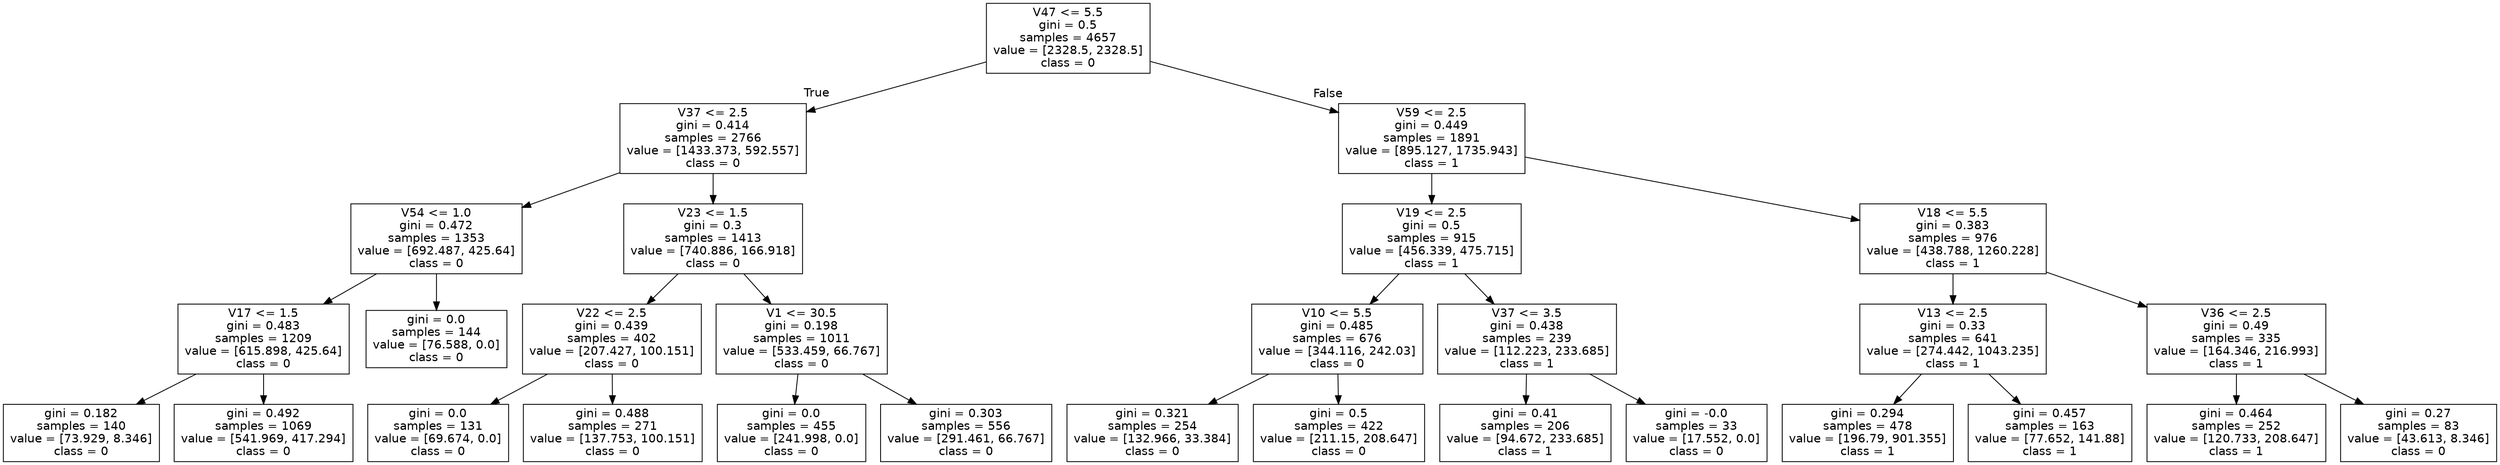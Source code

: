 digraph Tree {
node [shape=box, fontname="helvetica"] ;
edge [fontname="helvetica"] ;
0 [label="V47 <= 5.5\ngini = 0.5\nsamples = 4657\nvalue = [2328.5, 2328.5]\nclass = 0"] ;
1 [label="V37 <= 2.5\ngini = 0.414\nsamples = 2766\nvalue = [1433.373, 592.557]\nclass = 0"] ;
0 -> 1 [labeldistance=2.5, labelangle=45, headlabel="True"] ;
2 [label="V54 <= 1.0\ngini = 0.472\nsamples = 1353\nvalue = [692.487, 425.64]\nclass = 0"] ;
1 -> 2 ;
3 [label="V17 <= 1.5\ngini = 0.483\nsamples = 1209\nvalue = [615.898, 425.64]\nclass = 0"] ;
2 -> 3 ;
4 [label="gini = 0.182\nsamples = 140\nvalue = [73.929, 8.346]\nclass = 0"] ;
3 -> 4 ;
5 [label="gini = 0.492\nsamples = 1069\nvalue = [541.969, 417.294]\nclass = 0"] ;
3 -> 5 ;
6 [label="gini = 0.0\nsamples = 144\nvalue = [76.588, 0.0]\nclass = 0"] ;
2 -> 6 ;
7 [label="V23 <= 1.5\ngini = 0.3\nsamples = 1413\nvalue = [740.886, 166.918]\nclass = 0"] ;
1 -> 7 ;
8 [label="V22 <= 2.5\ngini = 0.439\nsamples = 402\nvalue = [207.427, 100.151]\nclass = 0"] ;
7 -> 8 ;
9 [label="gini = 0.0\nsamples = 131\nvalue = [69.674, 0.0]\nclass = 0"] ;
8 -> 9 ;
10 [label="gini = 0.488\nsamples = 271\nvalue = [137.753, 100.151]\nclass = 0"] ;
8 -> 10 ;
11 [label="V1 <= 30.5\ngini = 0.198\nsamples = 1011\nvalue = [533.459, 66.767]\nclass = 0"] ;
7 -> 11 ;
12 [label="gini = 0.0\nsamples = 455\nvalue = [241.998, 0.0]\nclass = 0"] ;
11 -> 12 ;
13 [label="gini = 0.303\nsamples = 556\nvalue = [291.461, 66.767]\nclass = 0"] ;
11 -> 13 ;
14 [label="V59 <= 2.5\ngini = 0.449\nsamples = 1891\nvalue = [895.127, 1735.943]\nclass = 1"] ;
0 -> 14 [labeldistance=2.5, labelangle=-45, headlabel="False"] ;
15 [label="V19 <= 2.5\ngini = 0.5\nsamples = 915\nvalue = [456.339, 475.715]\nclass = 1"] ;
14 -> 15 ;
16 [label="V10 <= 5.5\ngini = 0.485\nsamples = 676\nvalue = [344.116, 242.03]\nclass = 0"] ;
15 -> 16 ;
17 [label="gini = 0.321\nsamples = 254\nvalue = [132.966, 33.384]\nclass = 0"] ;
16 -> 17 ;
18 [label="gini = 0.5\nsamples = 422\nvalue = [211.15, 208.647]\nclass = 0"] ;
16 -> 18 ;
19 [label="V37 <= 3.5\ngini = 0.438\nsamples = 239\nvalue = [112.223, 233.685]\nclass = 1"] ;
15 -> 19 ;
20 [label="gini = 0.41\nsamples = 206\nvalue = [94.672, 233.685]\nclass = 1"] ;
19 -> 20 ;
21 [label="gini = -0.0\nsamples = 33\nvalue = [17.552, 0.0]\nclass = 0"] ;
19 -> 21 ;
22 [label="V18 <= 5.5\ngini = 0.383\nsamples = 976\nvalue = [438.788, 1260.228]\nclass = 1"] ;
14 -> 22 ;
23 [label="V13 <= 2.5\ngini = 0.33\nsamples = 641\nvalue = [274.442, 1043.235]\nclass = 1"] ;
22 -> 23 ;
24 [label="gini = 0.294\nsamples = 478\nvalue = [196.79, 901.355]\nclass = 1"] ;
23 -> 24 ;
25 [label="gini = 0.457\nsamples = 163\nvalue = [77.652, 141.88]\nclass = 1"] ;
23 -> 25 ;
26 [label="V36 <= 2.5\ngini = 0.49\nsamples = 335\nvalue = [164.346, 216.993]\nclass = 1"] ;
22 -> 26 ;
27 [label="gini = 0.464\nsamples = 252\nvalue = [120.733, 208.647]\nclass = 1"] ;
26 -> 27 ;
28 [label="gini = 0.27\nsamples = 83\nvalue = [43.613, 8.346]\nclass = 0"] ;
26 -> 28 ;
}